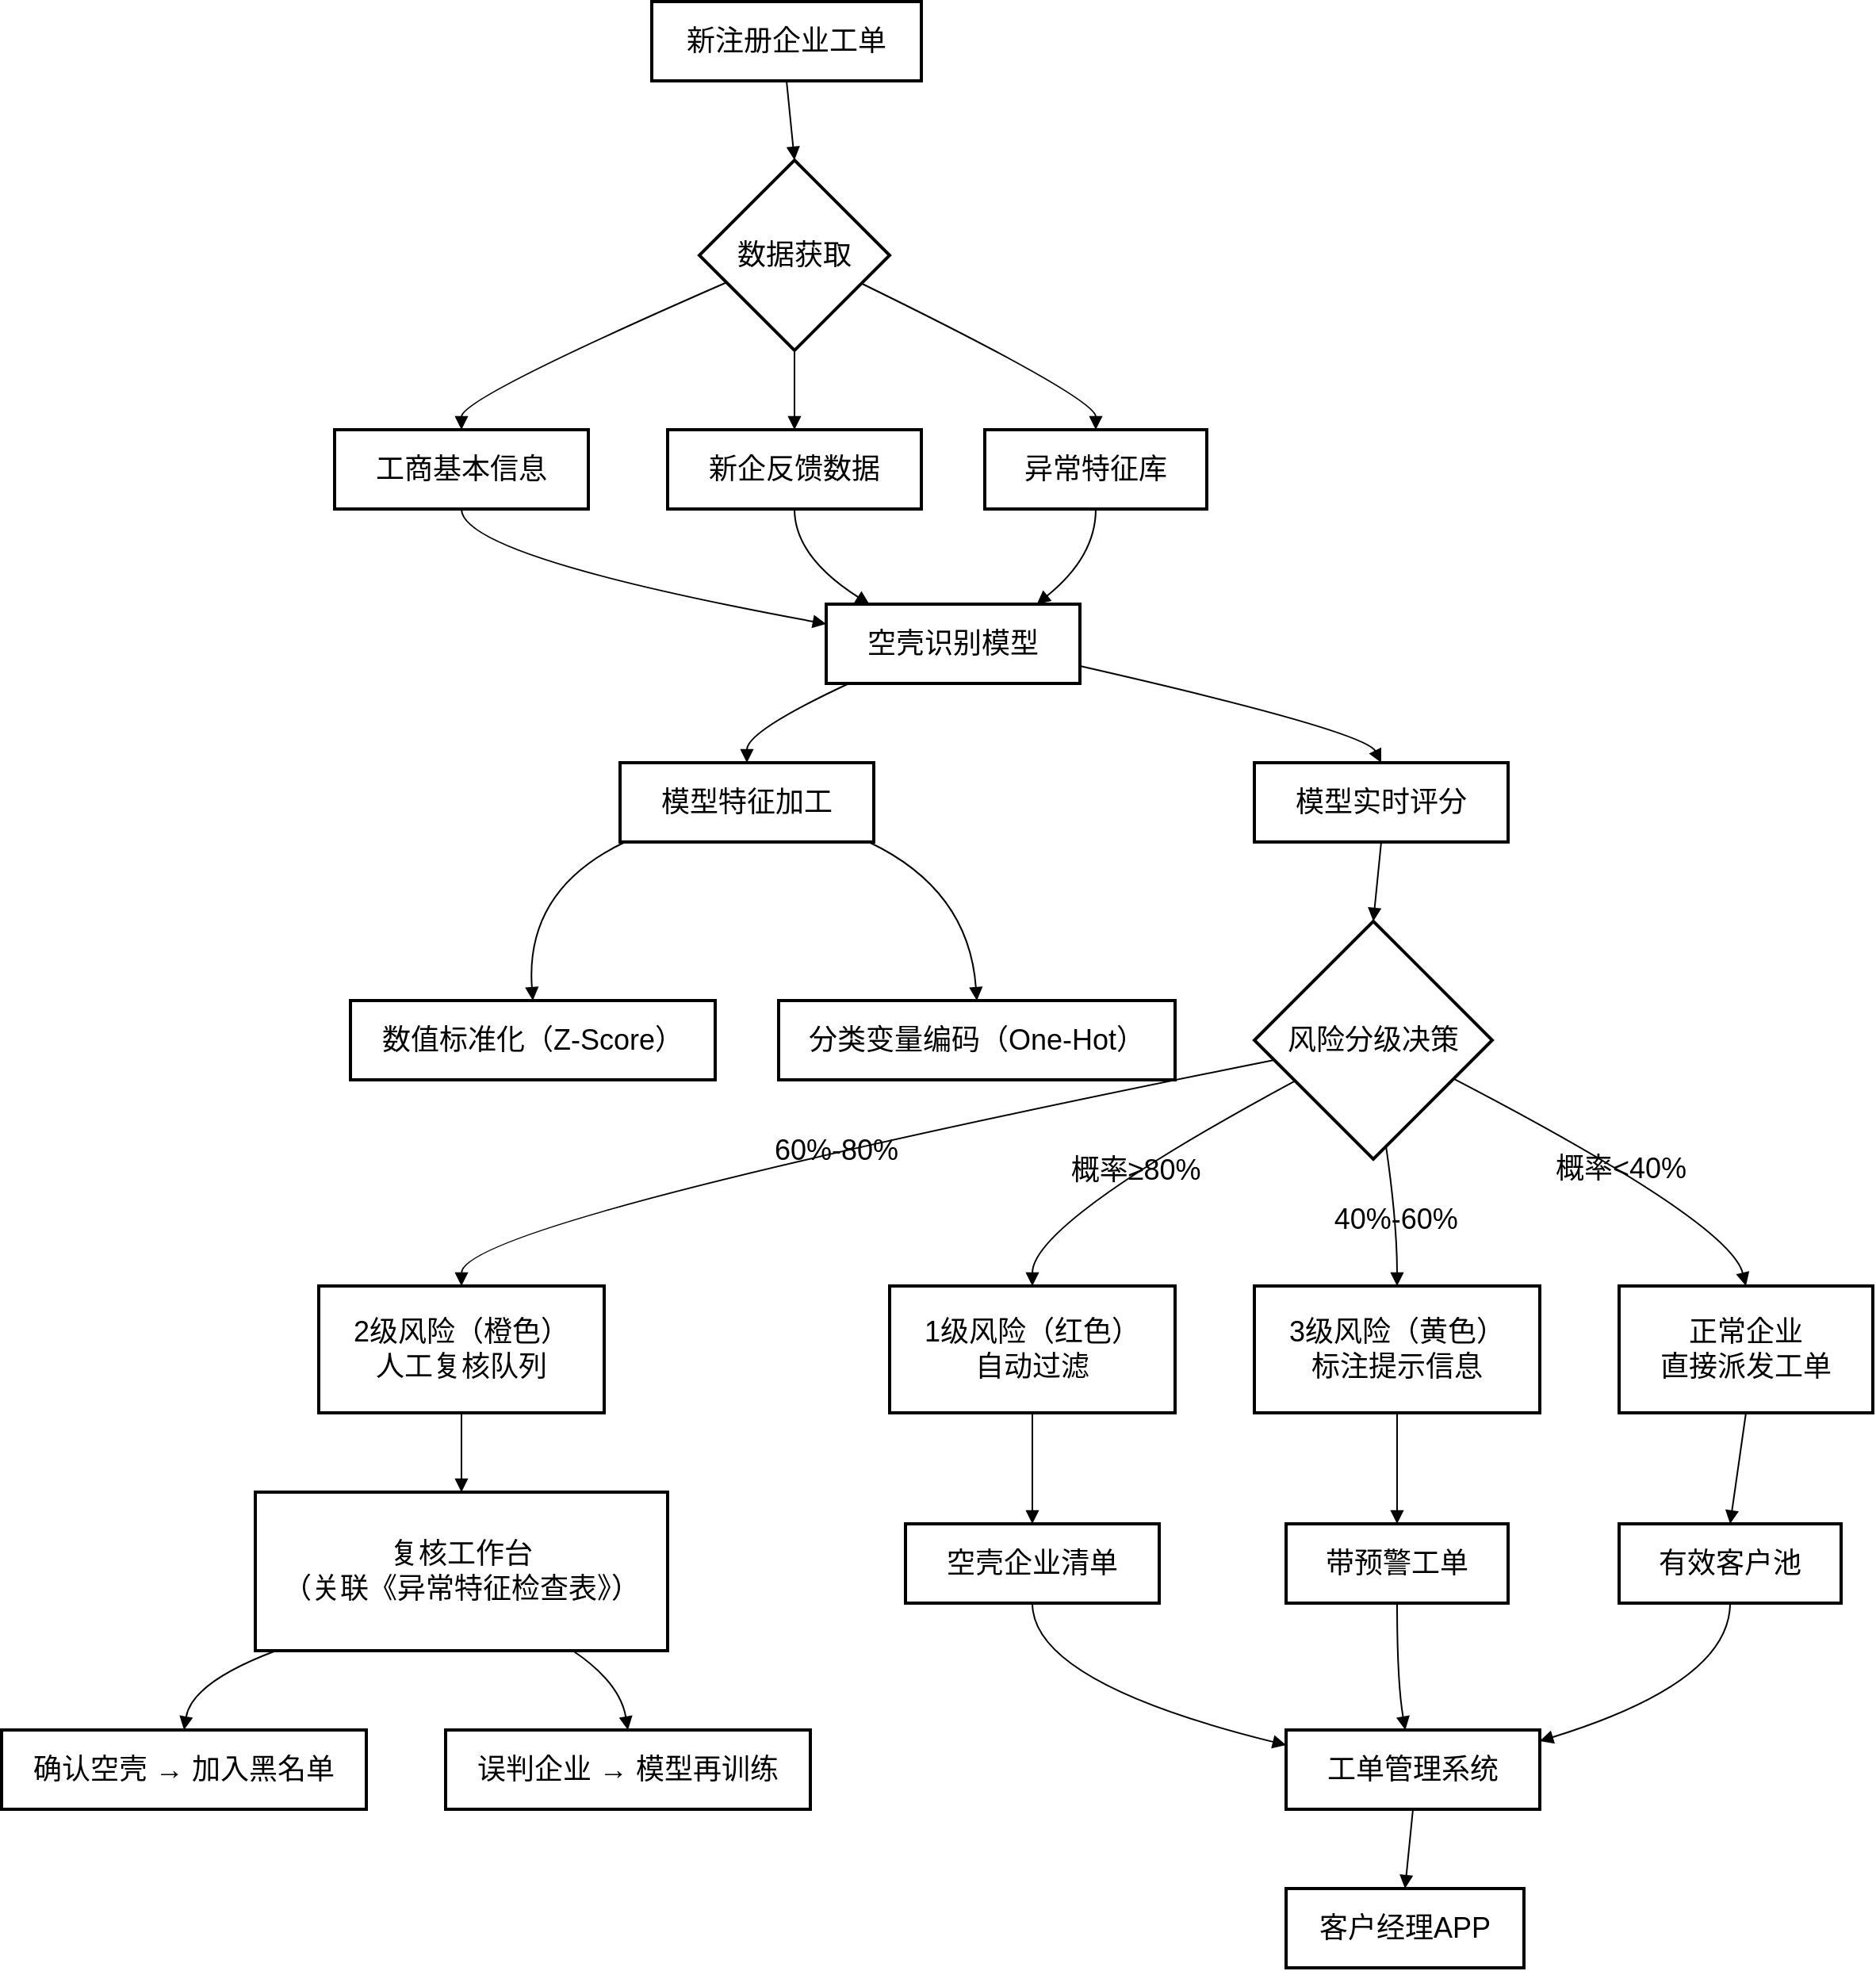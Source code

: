 <mxfile version="26.0.16">
  <diagram name="第 1 页" id="im7vVYerrs3IHkvoU23m">
    <mxGraphModel dx="2037" dy="1116" grid="1" gridSize="10" guides="1" tooltips="1" connect="1" arrows="1" fold="1" page="1" pageScale="1" pageWidth="827" pageHeight="1169" math="0" shadow="0">
      <root>
        <mxCell id="0" />
        <mxCell id="1" parent="0" />
        <mxCell id="YZrspgD2queqjMaaEzy6-1" value="新注册企业工单" style="whiteSpace=wrap;strokeWidth=2;labelBackgroundColor=none;fontSize=18;rounded=0;" vertex="1" parent="1">
          <mxGeometry x="430" y="20" width="170" height="50" as="geometry" />
        </mxCell>
        <mxCell id="YZrspgD2queqjMaaEzy6-2" value="数据获取" style="rhombus;strokeWidth=2;whiteSpace=wrap;labelBackgroundColor=none;fontSize=18;rounded=0;" vertex="1" parent="1">
          <mxGeometry x="460" y="120" width="120" height="120" as="geometry" />
        </mxCell>
        <mxCell id="YZrspgD2queqjMaaEzy6-3" value="工商基本信息" style="whiteSpace=wrap;strokeWidth=2;labelBackgroundColor=none;fontSize=18;rounded=0;" vertex="1" parent="1">
          <mxGeometry x="230" y="290" width="160" height="50" as="geometry" />
        </mxCell>
        <mxCell id="YZrspgD2queqjMaaEzy6-4" value="新企反馈数据" style="whiteSpace=wrap;strokeWidth=2;labelBackgroundColor=none;fontSize=18;rounded=0;" vertex="1" parent="1">
          <mxGeometry x="440" y="290" width="160" height="50" as="geometry" />
        </mxCell>
        <mxCell id="YZrspgD2queqjMaaEzy6-5" value="异常特征库" style="whiteSpace=wrap;strokeWidth=2;labelBackgroundColor=none;fontSize=18;rounded=0;" vertex="1" parent="1">
          <mxGeometry x="640" y="290" width="140" height="50" as="geometry" />
        </mxCell>
        <mxCell id="YZrspgD2queqjMaaEzy6-6" value="空壳识别模型" style="whiteSpace=wrap;strokeWidth=2;labelBackgroundColor=none;fontSize=18;rounded=0;" vertex="1" parent="1">
          <mxGeometry x="540" y="400" width="160" height="50" as="geometry" />
        </mxCell>
        <mxCell id="YZrspgD2queqjMaaEzy6-7" value="模型特征加工" style="whiteSpace=wrap;strokeWidth=2;labelBackgroundColor=none;fontSize=18;rounded=0;" vertex="1" parent="1">
          <mxGeometry x="410" y="500" width="160" height="50" as="geometry" />
        </mxCell>
        <mxCell id="YZrspgD2queqjMaaEzy6-8" value="数值标准化（Z-Score）" style="whiteSpace=wrap;strokeWidth=2;labelBackgroundColor=none;fontSize=18;rounded=0;" vertex="1" parent="1">
          <mxGeometry x="240" y="650" width="230" height="50" as="geometry" />
        </mxCell>
        <mxCell id="YZrspgD2queqjMaaEzy6-9" value="分类变量编码（One-Hot）" style="whiteSpace=wrap;strokeWidth=2;labelBackgroundColor=none;fontSize=18;rounded=0;" vertex="1" parent="1">
          <mxGeometry x="510" y="650" width="250" height="50" as="geometry" />
        </mxCell>
        <mxCell id="YZrspgD2queqjMaaEzy6-10" value="模型实时评分" style="whiteSpace=wrap;strokeWidth=2;labelBackgroundColor=none;fontSize=18;rounded=0;" vertex="1" parent="1">
          <mxGeometry x="810" y="500" width="160" height="50" as="geometry" />
        </mxCell>
        <mxCell id="YZrspgD2queqjMaaEzy6-11" value="风险分级决策" style="rhombus;strokeWidth=2;whiteSpace=wrap;labelBackgroundColor=none;fontSize=18;rounded=0;" vertex="1" parent="1">
          <mxGeometry x="810" y="600" width="150" height="150" as="geometry" />
        </mxCell>
        <mxCell id="YZrspgD2queqjMaaEzy6-12" value="1级风险（红色）&#xa;自动过滤" style="whiteSpace=wrap;strokeWidth=2;labelBackgroundColor=none;fontSize=18;rounded=0;" vertex="1" parent="1">
          <mxGeometry x="580" y="830" width="180" height="80" as="geometry" />
        </mxCell>
        <mxCell id="YZrspgD2queqjMaaEzy6-13" value="2级风险（橙色）&#xa;人工复核队列" style="whiteSpace=wrap;strokeWidth=2;labelBackgroundColor=none;fontSize=18;rounded=0;" vertex="1" parent="1">
          <mxGeometry x="220" y="830" width="180" height="80" as="geometry" />
        </mxCell>
        <mxCell id="YZrspgD2queqjMaaEzy6-14" value="3级风险（黄色）&#xa;标注提示信息" style="whiteSpace=wrap;strokeWidth=2;labelBackgroundColor=none;fontSize=18;rounded=0;" vertex="1" parent="1">
          <mxGeometry x="810" y="830" width="180" height="80" as="geometry" />
        </mxCell>
        <mxCell id="YZrspgD2queqjMaaEzy6-15" value="正常企业&#xa;直接派发工单" style="whiteSpace=wrap;strokeWidth=2;labelBackgroundColor=none;fontSize=18;rounded=0;" vertex="1" parent="1">
          <mxGeometry x="1040" y="830" width="160" height="80" as="geometry" />
        </mxCell>
        <mxCell id="YZrspgD2queqjMaaEzy6-16" value="空壳企业清单" style="whiteSpace=wrap;strokeWidth=2;labelBackgroundColor=none;fontSize=18;rounded=0;" vertex="1" parent="1">
          <mxGeometry x="590" y="980" width="160" height="50" as="geometry" />
        </mxCell>
        <mxCell id="YZrspgD2queqjMaaEzy6-17" value="复核工作台&#xa;（关联《异常特征检查表》）" style="whiteSpace=wrap;strokeWidth=2;labelBackgroundColor=none;fontSize=18;rounded=0;" vertex="1" parent="1">
          <mxGeometry x="180" y="960" width="260" height="100" as="geometry" />
        </mxCell>
        <mxCell id="YZrspgD2queqjMaaEzy6-18" value="确认空壳 → 加入黑名单" style="whiteSpace=wrap;strokeWidth=2;labelBackgroundColor=none;fontSize=18;rounded=0;" vertex="1" parent="1">
          <mxGeometry x="20" y="1110" width="230" height="50" as="geometry" />
        </mxCell>
        <mxCell id="YZrspgD2queqjMaaEzy6-19" value="误判企业 → 模型再训练" style="whiteSpace=wrap;strokeWidth=2;labelBackgroundColor=none;fontSize=18;rounded=0;" vertex="1" parent="1">
          <mxGeometry x="300" y="1110" width="230" height="50" as="geometry" />
        </mxCell>
        <mxCell id="YZrspgD2queqjMaaEzy6-20" value="带预警工单" style="whiteSpace=wrap;strokeWidth=2;labelBackgroundColor=none;fontSize=18;rounded=0;" vertex="1" parent="1">
          <mxGeometry x="830" y="980" width="140" height="50" as="geometry" />
        </mxCell>
        <mxCell id="YZrspgD2queqjMaaEzy6-21" value="有效客户池" style="whiteSpace=wrap;strokeWidth=2;labelBackgroundColor=none;fontSize=18;rounded=0;" vertex="1" parent="1">
          <mxGeometry x="1040" y="980" width="140" height="50" as="geometry" />
        </mxCell>
        <mxCell id="YZrspgD2queqjMaaEzy6-22" value="工单管理系统" style="whiteSpace=wrap;strokeWidth=2;labelBackgroundColor=none;fontSize=18;rounded=0;" vertex="1" parent="1">
          <mxGeometry x="830" y="1110" width="160" height="50" as="geometry" />
        </mxCell>
        <mxCell id="YZrspgD2queqjMaaEzy6-23" value="客户经理APP" style="whiteSpace=wrap;strokeWidth=2;labelBackgroundColor=none;fontSize=18;rounded=0;" vertex="1" parent="1">
          <mxGeometry x="830" y="1210" width="150" height="50" as="geometry" />
        </mxCell>
        <mxCell id="YZrspgD2queqjMaaEzy6-24" value="" style="curved=1;startArrow=none;endArrow=block;exitX=0.5;exitY=1;entryX=0.5;entryY=0;rounded=0;labelBackgroundColor=none;fontColor=default;fontSize=18;" edge="1" parent="1" source="YZrspgD2queqjMaaEzy6-1" target="YZrspgD2queqjMaaEzy6-2">
          <mxGeometry relative="1" as="geometry">
            <Array as="points" />
          </mxGeometry>
        </mxCell>
        <mxCell id="YZrspgD2queqjMaaEzy6-25" value="" style="curved=1;startArrow=none;endArrow=block;exitX=0;exitY=0.7;entryX=0.5;entryY=0;rounded=0;labelBackgroundColor=none;fontColor=default;fontSize=18;" edge="1" parent="1" source="YZrspgD2queqjMaaEzy6-2" target="YZrspgD2queqjMaaEzy6-3">
          <mxGeometry relative="1" as="geometry">
            <Array as="points">
              <mxPoint x="310" y="270" />
            </Array>
          </mxGeometry>
        </mxCell>
        <mxCell id="YZrspgD2queqjMaaEzy6-26" value="" style="curved=1;startArrow=none;endArrow=block;exitX=0.5;exitY=1;entryX=0.5;entryY=0;rounded=0;labelBackgroundColor=none;fontColor=default;fontSize=18;" edge="1" parent="1" source="YZrspgD2queqjMaaEzy6-2" target="YZrspgD2queqjMaaEzy6-4">
          <mxGeometry relative="1" as="geometry">
            <Array as="points" />
          </mxGeometry>
        </mxCell>
        <mxCell id="YZrspgD2queqjMaaEzy6-27" value="" style="curved=1;startArrow=none;endArrow=block;exitX=1;exitY=0.71;entryX=0.5;entryY=0;rounded=0;labelBackgroundColor=none;fontColor=default;fontSize=18;" edge="1" parent="1" source="YZrspgD2queqjMaaEzy6-2" target="YZrspgD2queqjMaaEzy6-5">
          <mxGeometry relative="1" as="geometry">
            <Array as="points">
              <mxPoint x="710" y="270" />
            </Array>
          </mxGeometry>
        </mxCell>
        <mxCell id="YZrspgD2queqjMaaEzy6-28" value="" style="curved=1;startArrow=none;endArrow=block;exitX=0.5;exitY=1;entryX=0;entryY=0.25;rounded=0;labelBackgroundColor=none;fontColor=default;fontSize=18;" edge="1" parent="1" source="YZrspgD2queqjMaaEzy6-3" target="YZrspgD2queqjMaaEzy6-6">
          <mxGeometry relative="1" as="geometry">
            <Array as="points">
              <mxPoint x="310" y="370" />
            </Array>
          </mxGeometry>
        </mxCell>
        <mxCell id="YZrspgD2queqjMaaEzy6-29" value="" style="curved=1;startArrow=none;endArrow=block;exitX=0.5;exitY=1;entryX=0.17;entryY=0;rounded=0;labelBackgroundColor=none;fontColor=default;fontSize=18;" edge="1" parent="1" source="YZrspgD2queqjMaaEzy6-4" target="YZrspgD2queqjMaaEzy6-6">
          <mxGeometry relative="1" as="geometry">
            <Array as="points">
              <mxPoint x="520" y="370" />
            </Array>
          </mxGeometry>
        </mxCell>
        <mxCell id="YZrspgD2queqjMaaEzy6-30" value="" style="curved=1;startArrow=none;endArrow=block;exitX=0.5;exitY=1;entryX=0.83;entryY=0;rounded=0;labelBackgroundColor=none;fontColor=default;fontSize=18;" edge="1" parent="1" source="YZrspgD2queqjMaaEzy6-5" target="YZrspgD2queqjMaaEzy6-6">
          <mxGeometry relative="1" as="geometry">
            <Array as="points">
              <mxPoint x="710" y="370" />
            </Array>
          </mxGeometry>
        </mxCell>
        <mxCell id="YZrspgD2queqjMaaEzy6-31" value="" style="curved=1;startArrow=none;endArrow=block;exitX=0.09;exitY=1;entryX=0.5;entryY=0;rounded=0;labelBackgroundColor=none;fontColor=default;fontSize=18;" edge="1" parent="1" source="YZrspgD2queqjMaaEzy6-6" target="YZrspgD2queqjMaaEzy6-7">
          <mxGeometry relative="1" as="geometry">
            <Array as="points">
              <mxPoint x="490" y="480" />
            </Array>
          </mxGeometry>
        </mxCell>
        <mxCell id="YZrspgD2queqjMaaEzy6-32" value="" style="curved=1;startArrow=none;endArrow=block;exitX=0.02;exitY=1;entryX=0.5;entryY=0;rounded=0;labelBackgroundColor=none;fontColor=default;fontSize=18;" edge="1" parent="1" source="YZrspgD2queqjMaaEzy6-7" target="YZrspgD2queqjMaaEzy6-8">
          <mxGeometry relative="1" as="geometry">
            <Array as="points">
              <mxPoint x="350" y="580" />
            </Array>
          </mxGeometry>
        </mxCell>
        <mxCell id="YZrspgD2queqjMaaEzy6-33" value="" style="curved=1;startArrow=none;endArrow=block;exitX=0.98;exitY=1;entryX=0.5;entryY=0;rounded=0;labelBackgroundColor=none;fontColor=default;fontSize=18;" edge="1" parent="1" source="YZrspgD2queqjMaaEzy6-7" target="YZrspgD2queqjMaaEzy6-9">
          <mxGeometry relative="1" as="geometry">
            <Array as="points">
              <mxPoint x="630" y="580" />
            </Array>
          </mxGeometry>
        </mxCell>
        <mxCell id="YZrspgD2queqjMaaEzy6-34" value="" style="curved=1;startArrow=none;endArrow=block;exitX=1;exitY=0.78;entryX=0.5;entryY=0;rounded=0;labelBackgroundColor=none;fontColor=default;fontSize=18;" edge="1" parent="1" source="YZrspgD2queqjMaaEzy6-6" target="YZrspgD2queqjMaaEzy6-10">
          <mxGeometry relative="1" as="geometry">
            <Array as="points">
              <mxPoint x="880" y="480" />
            </Array>
          </mxGeometry>
        </mxCell>
        <mxCell id="YZrspgD2queqjMaaEzy6-35" value="" style="curved=1;startArrow=none;endArrow=block;exitX=0.5;exitY=1;entryX=0.5;entryY=0;rounded=0;labelBackgroundColor=none;fontColor=default;fontSize=18;" edge="1" parent="1" source="YZrspgD2queqjMaaEzy6-10" target="YZrspgD2queqjMaaEzy6-11">
          <mxGeometry relative="1" as="geometry">
            <Array as="points" />
          </mxGeometry>
        </mxCell>
        <mxCell id="YZrspgD2queqjMaaEzy6-36" value="概率≥80%" style="curved=1;startArrow=none;endArrow=block;exitX=0;exitY=0.76;entryX=0.5;entryY=0;rounded=0;labelBackgroundColor=none;fontColor=default;fontSize=18;" edge="1" parent="1" source="YZrspgD2queqjMaaEzy6-11" target="YZrspgD2queqjMaaEzy6-12">
          <mxGeometry relative="1" as="geometry">
            <Array as="points">
              <mxPoint x="670" y="790" />
            </Array>
          </mxGeometry>
        </mxCell>
        <mxCell id="YZrspgD2queqjMaaEzy6-37" value="60%-80%" style="curved=1;startArrow=none;endArrow=block;exitX=0;exitY=0.6;entryX=0.5;entryY=0;rounded=0;labelBackgroundColor=none;fontColor=default;fontSize=18;" edge="1" parent="1" source="YZrspgD2queqjMaaEzy6-11" target="YZrspgD2queqjMaaEzy6-13">
          <mxGeometry relative="1" as="geometry">
            <Array as="points">
              <mxPoint x="310" y="790" />
            </Array>
          </mxGeometry>
        </mxCell>
        <mxCell id="YZrspgD2queqjMaaEzy6-38" value="40%-60%" style="curved=1;startArrow=none;endArrow=block;exitX=0.56;exitY=1;entryX=0.5;entryY=0;rounded=0;labelBackgroundColor=none;fontColor=default;fontSize=18;" edge="1" parent="1" source="YZrspgD2queqjMaaEzy6-11" target="YZrspgD2queqjMaaEzy6-14">
          <mxGeometry relative="1" as="geometry">
            <Array as="points">
              <mxPoint x="900" y="790" />
            </Array>
          </mxGeometry>
        </mxCell>
        <mxCell id="YZrspgD2queqjMaaEzy6-39" value="概率&lt;40%" style="curved=1;startArrow=none;endArrow=block;exitX=1;exitY=0.74;entryX=0.5;entryY=0;rounded=0;labelBackgroundColor=none;fontColor=default;fontSize=18;" edge="1" parent="1" source="YZrspgD2queqjMaaEzy6-11" target="YZrspgD2queqjMaaEzy6-15">
          <mxGeometry relative="1" as="geometry">
            <Array as="points">
              <mxPoint x="1110" y="790" />
            </Array>
          </mxGeometry>
        </mxCell>
        <mxCell id="YZrspgD2queqjMaaEzy6-40" value="" style="curved=1;startArrow=none;endArrow=block;exitX=0.5;exitY=1;entryX=0.5;entryY=0;rounded=0;labelBackgroundColor=none;fontColor=default;fontSize=18;" edge="1" parent="1" source="YZrspgD2queqjMaaEzy6-12" target="YZrspgD2queqjMaaEzy6-16">
          <mxGeometry relative="1" as="geometry">
            <Array as="points" />
          </mxGeometry>
        </mxCell>
        <mxCell id="YZrspgD2queqjMaaEzy6-41" value="" style="curved=1;startArrow=none;endArrow=block;exitX=0.5;exitY=1;entryX=0.5;entryY=0;rounded=0;labelBackgroundColor=none;fontColor=default;fontSize=18;" edge="1" parent="1" source="YZrspgD2queqjMaaEzy6-13" target="YZrspgD2queqjMaaEzy6-17">
          <mxGeometry relative="1" as="geometry">
            <Array as="points" />
          </mxGeometry>
        </mxCell>
        <mxCell id="YZrspgD2queqjMaaEzy6-42" value="" style="curved=1;startArrow=none;endArrow=block;exitX=0.05;exitY=1;entryX=0.5;entryY=0;rounded=0;labelBackgroundColor=none;fontColor=default;fontSize=18;" edge="1" parent="1" source="YZrspgD2queqjMaaEzy6-17" target="YZrspgD2queqjMaaEzy6-18">
          <mxGeometry relative="1" as="geometry">
            <Array as="points">
              <mxPoint x="140" y="1080" />
            </Array>
          </mxGeometry>
        </mxCell>
        <mxCell id="YZrspgD2queqjMaaEzy6-43" value="" style="curved=1;startArrow=none;endArrow=block;exitX=0.77;exitY=1;entryX=0.5;entryY=0;rounded=0;labelBackgroundColor=none;fontColor=default;fontSize=18;" edge="1" parent="1" source="YZrspgD2queqjMaaEzy6-17" target="YZrspgD2queqjMaaEzy6-19">
          <mxGeometry relative="1" as="geometry">
            <Array as="points">
              <mxPoint x="410" y="1080" />
            </Array>
          </mxGeometry>
        </mxCell>
        <mxCell id="YZrspgD2queqjMaaEzy6-44" value="" style="curved=1;startArrow=none;endArrow=block;exitX=0.5;exitY=1;entryX=0.5;entryY=0;rounded=0;labelBackgroundColor=none;fontColor=default;fontSize=18;" edge="1" parent="1" source="YZrspgD2queqjMaaEzy6-14" target="YZrspgD2queqjMaaEzy6-20">
          <mxGeometry relative="1" as="geometry">
            <Array as="points" />
          </mxGeometry>
        </mxCell>
        <mxCell id="YZrspgD2queqjMaaEzy6-45" value="" style="curved=1;startArrow=none;endArrow=block;exitX=0.5;exitY=1;entryX=0.5;entryY=0;rounded=0;labelBackgroundColor=none;fontColor=default;fontSize=18;" edge="1" parent="1" source="YZrspgD2queqjMaaEzy6-15" target="YZrspgD2queqjMaaEzy6-21">
          <mxGeometry relative="1" as="geometry">
            <Array as="points" />
          </mxGeometry>
        </mxCell>
        <mxCell id="YZrspgD2queqjMaaEzy6-46" value="" style="curved=1;startArrow=none;endArrow=block;exitX=0.5;exitY=1;entryX=0;entryY=0.19;rounded=0;labelBackgroundColor=none;fontColor=default;fontSize=18;" edge="1" parent="1" source="YZrspgD2queqjMaaEzy6-16" target="YZrspgD2queqjMaaEzy6-22">
          <mxGeometry relative="1" as="geometry">
            <Array as="points">
              <mxPoint x="670" y="1080" />
            </Array>
          </mxGeometry>
        </mxCell>
        <mxCell id="YZrspgD2queqjMaaEzy6-47" value="" style="curved=1;startArrow=none;endArrow=block;exitX=0.5;exitY=1;entryX=0.47;entryY=0;rounded=0;labelBackgroundColor=none;fontColor=default;fontSize=18;" edge="1" parent="1" source="YZrspgD2queqjMaaEzy6-20" target="YZrspgD2queqjMaaEzy6-22">
          <mxGeometry relative="1" as="geometry">
            <Array as="points">
              <mxPoint x="900" y="1080" />
            </Array>
          </mxGeometry>
        </mxCell>
        <mxCell id="YZrspgD2queqjMaaEzy6-48" value="" style="curved=1;startArrow=none;endArrow=block;exitX=0.5;exitY=1;entryX=1;entryY=0.14;rounded=0;labelBackgroundColor=none;fontColor=default;fontSize=18;" edge="1" parent="1" source="YZrspgD2queqjMaaEzy6-21" target="YZrspgD2queqjMaaEzy6-22">
          <mxGeometry relative="1" as="geometry">
            <Array as="points">
              <mxPoint x="1110" y="1080" />
            </Array>
          </mxGeometry>
        </mxCell>
        <mxCell id="YZrspgD2queqjMaaEzy6-49" value="" style="curved=1;startArrow=none;endArrow=block;exitX=0.5;exitY=1;entryX=0.5;entryY=0;rounded=0;labelBackgroundColor=none;fontColor=default;fontSize=18;" edge="1" parent="1" source="YZrspgD2queqjMaaEzy6-22" target="YZrspgD2queqjMaaEzy6-23">
          <mxGeometry relative="1" as="geometry">
            <Array as="points" />
          </mxGeometry>
        </mxCell>
      </root>
    </mxGraphModel>
  </diagram>
</mxfile>
